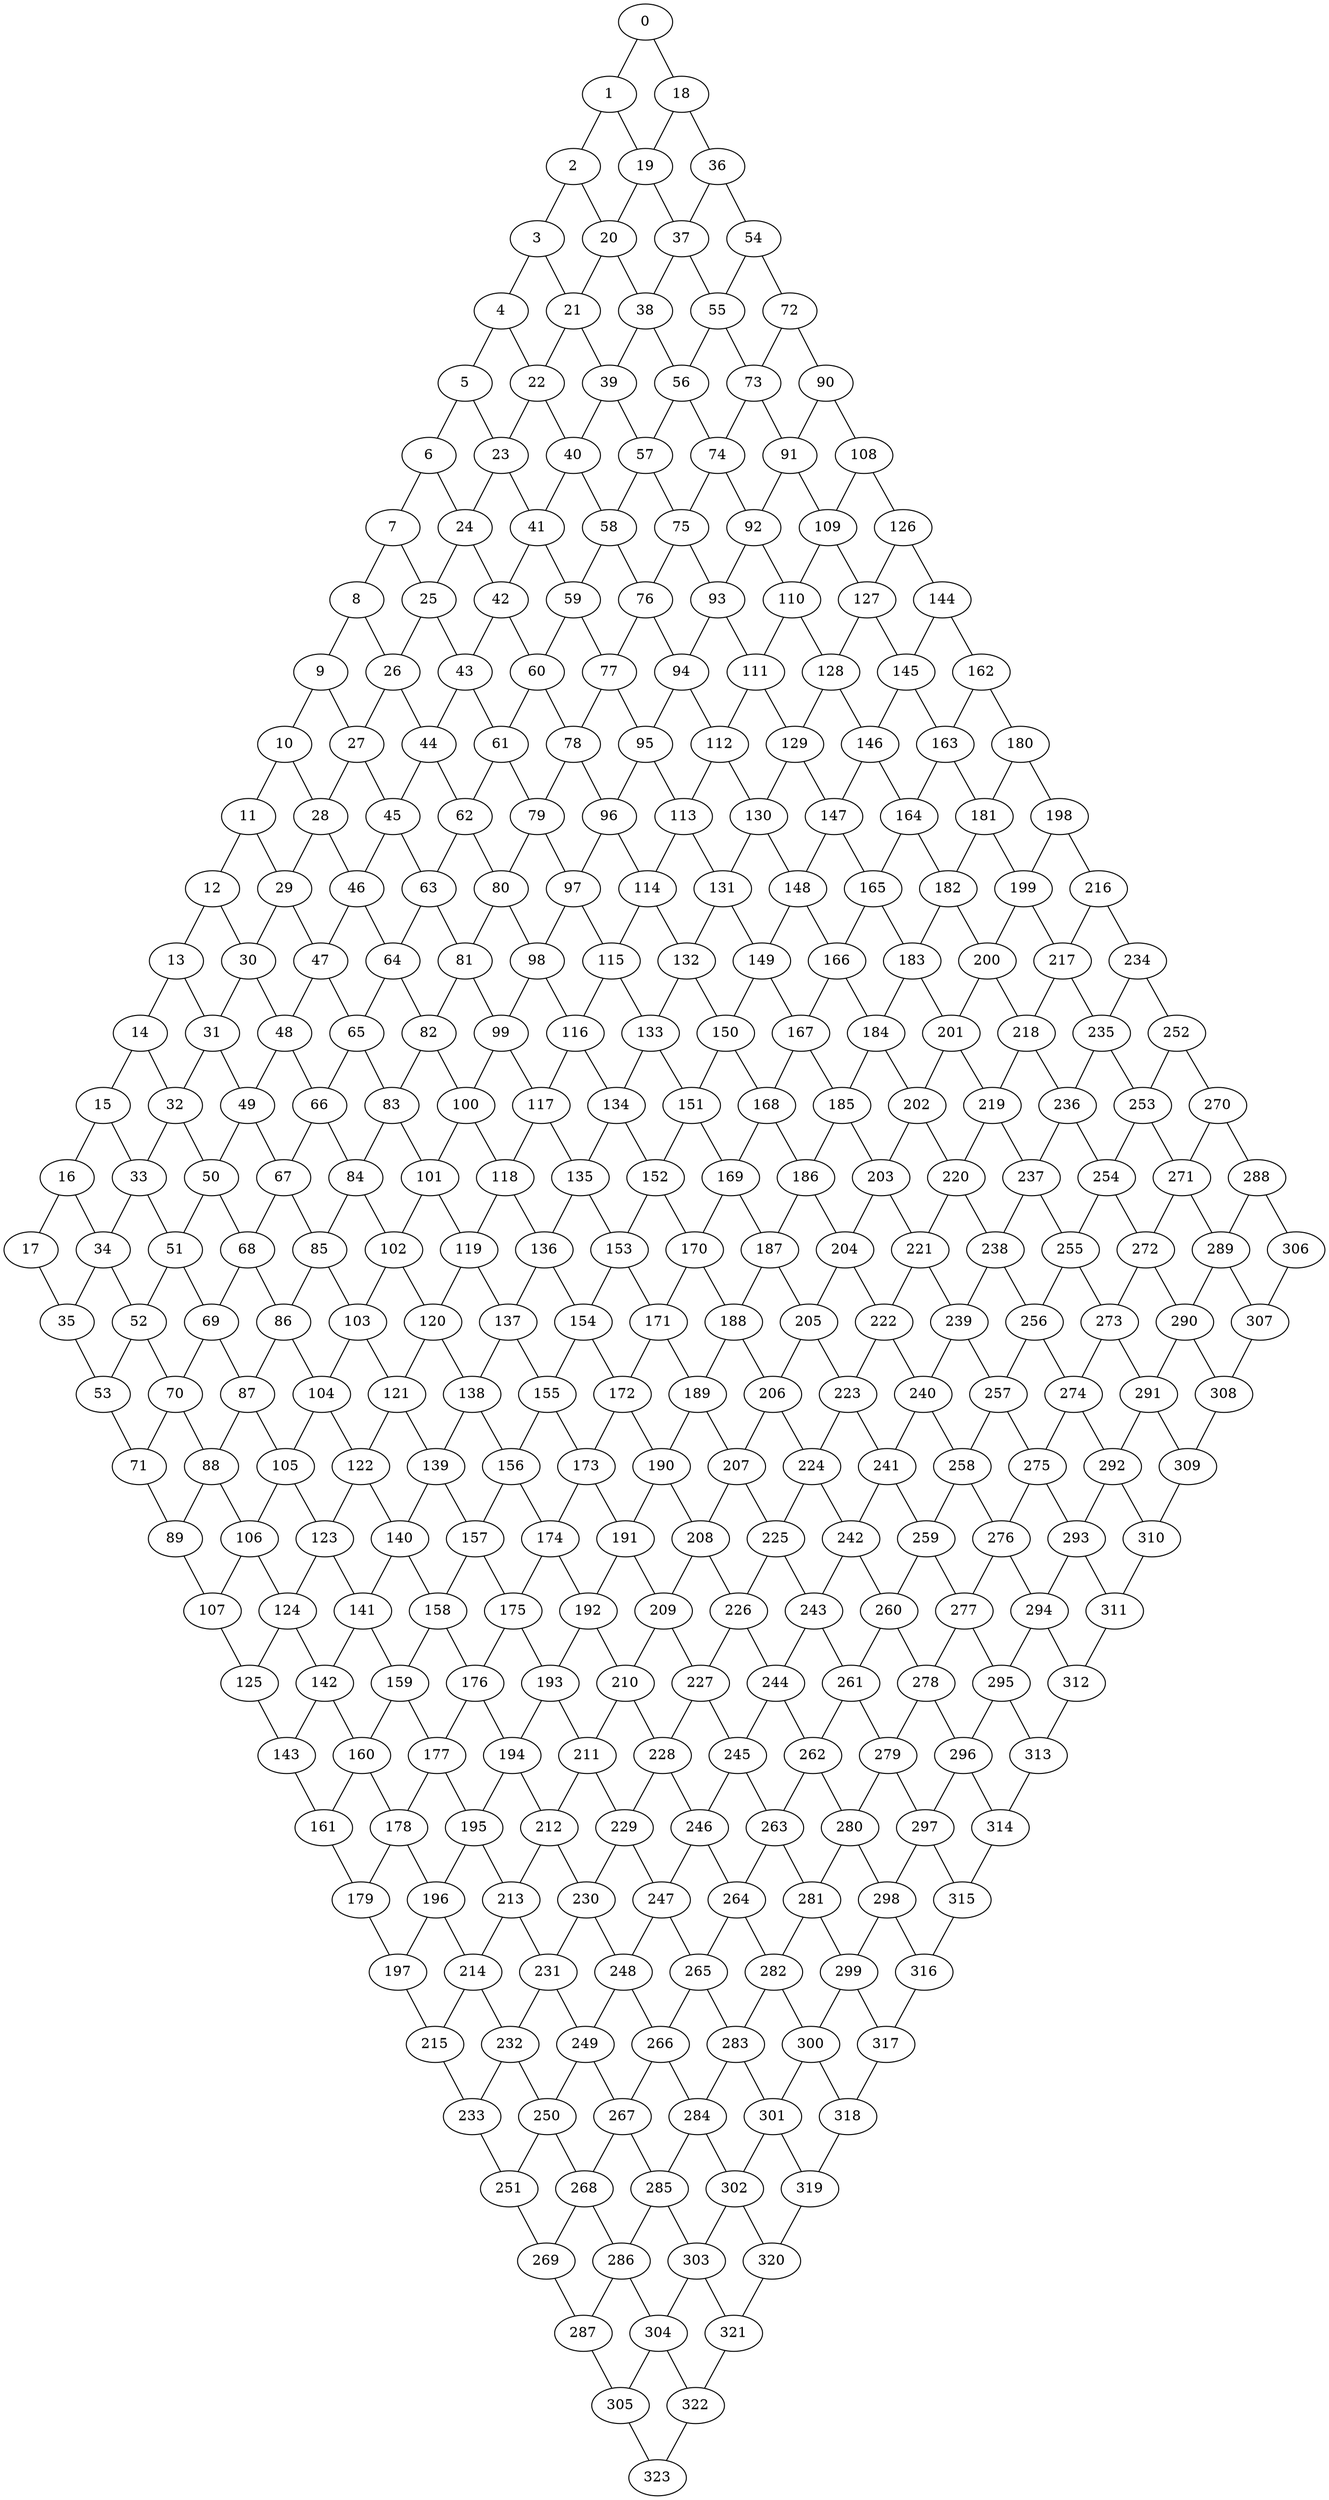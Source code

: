 graph G {
0;
1;
2;
3;
4;
5;
6;
7;
8;
9;
10;
11;
12;
13;
14;
15;
16;
17;
18;
19;
20;
21;
22;
23;
24;
25;
26;
27;
28;
29;
30;
31;
32;
33;
34;
35;
36;
37;
38;
39;
40;
41;
42;
43;
44;
45;
46;
47;
48;
49;
50;
51;
52;
53;
54;
55;
56;
57;
58;
59;
60;
61;
62;
63;
64;
65;
66;
67;
68;
69;
70;
71;
72;
73;
74;
75;
76;
77;
78;
79;
80;
81;
82;
83;
84;
85;
86;
87;
88;
89;
90;
91;
92;
93;
94;
95;
96;
97;
98;
99;
100;
101;
102;
103;
104;
105;
106;
107;
108;
109;
110;
111;
112;
113;
114;
115;
116;
117;
118;
119;
120;
121;
122;
123;
124;
125;
126;
127;
128;
129;
130;
131;
132;
133;
134;
135;
136;
137;
138;
139;
140;
141;
142;
143;
144;
145;
146;
147;
148;
149;
150;
151;
152;
153;
154;
155;
156;
157;
158;
159;
160;
161;
162;
163;
164;
165;
166;
167;
168;
169;
170;
171;
172;
173;
174;
175;
176;
177;
178;
179;
180;
181;
182;
183;
184;
185;
186;
187;
188;
189;
190;
191;
192;
193;
194;
195;
196;
197;
198;
199;
200;
201;
202;
203;
204;
205;
206;
207;
208;
209;
210;
211;
212;
213;
214;
215;
216;
217;
218;
219;
220;
221;
222;
223;
224;
225;
226;
227;
228;
229;
230;
231;
232;
233;
234;
235;
236;
237;
238;
239;
240;
241;
242;
243;
244;
245;
246;
247;
248;
249;
250;
251;
252;
253;
254;
255;
256;
257;
258;
259;
260;
261;
262;
263;
264;
265;
266;
267;
268;
269;
270;
271;
272;
273;
274;
275;
276;
277;
278;
279;
280;
281;
282;
283;
284;
285;
286;
287;
288;
289;
290;
291;
292;
293;
294;
295;
296;
297;
298;
299;
300;
301;
302;
303;
304;
305;
306;
307;
308;
309;
310;
311;
312;
313;
314;
315;
316;
317;
318;
319;
320;
321;
322;
323;
0--1 ;
0--18 ;
1--2 ;
1--19 ;
2--3 ;
2--20 ;
3--4 ;
3--21 ;
4--5 ;
4--22 ;
5--6 ;
5--23 ;
6--7 ;
6--24 ;
7--8 ;
7--25 ;
8--9 ;
8--26 ;
9--10 ;
9--27 ;
10--11 ;
10--28 ;
11--12 ;
11--29 ;
12--13 ;
12--30 ;
13--14 ;
13--31 ;
14--15 ;
14--32 ;
15--16 ;
15--33 ;
16--17 ;
16--34 ;
17--35 ;
18--19 ;
18--36 ;
19--20 ;
19--37 ;
20--21 ;
20--38 ;
21--22 ;
21--39 ;
22--23 ;
22--40 ;
23--24 ;
23--41 ;
24--25 ;
24--42 ;
25--26 ;
25--43 ;
26--27 ;
26--44 ;
27--28 ;
27--45 ;
28--29 ;
28--46 ;
29--30 ;
29--47 ;
30--31 ;
30--48 ;
31--32 ;
31--49 ;
32--33 ;
32--50 ;
33--34 ;
33--51 ;
34--35 ;
34--52 ;
35--53 ;
36--37 ;
36--54 ;
37--38 ;
37--55 ;
38--39 ;
38--56 ;
39--40 ;
39--57 ;
40--41 ;
40--58 ;
41--42 ;
41--59 ;
42--43 ;
42--60 ;
43--44 ;
43--61 ;
44--45 ;
44--62 ;
45--46 ;
45--63 ;
46--47 ;
46--64 ;
47--48 ;
47--65 ;
48--49 ;
48--66 ;
49--50 ;
49--67 ;
50--51 ;
50--68 ;
51--52 ;
51--69 ;
52--53 ;
52--70 ;
53--71 ;
54--55 ;
54--72 ;
55--56 ;
55--73 ;
56--57 ;
56--74 ;
57--58 ;
57--75 ;
58--59 ;
58--76 ;
59--60 ;
59--77 ;
60--61 ;
60--78 ;
61--62 ;
61--79 ;
62--63 ;
62--80 ;
63--64 ;
63--81 ;
64--65 ;
64--82 ;
65--66 ;
65--83 ;
66--67 ;
66--84 ;
67--68 ;
67--85 ;
68--69 ;
68--86 ;
69--70 ;
69--87 ;
70--71 ;
70--88 ;
71--89 ;
72--73 ;
72--90 ;
73--74 ;
73--91 ;
74--75 ;
74--92 ;
75--76 ;
75--93 ;
76--77 ;
76--94 ;
77--78 ;
77--95 ;
78--79 ;
78--96 ;
79--80 ;
79--97 ;
80--81 ;
80--98 ;
81--82 ;
81--99 ;
82--83 ;
82--100 ;
83--84 ;
83--101 ;
84--85 ;
84--102 ;
85--86 ;
85--103 ;
86--87 ;
86--104 ;
87--88 ;
87--105 ;
88--89 ;
88--106 ;
89--107 ;
90--91 ;
90--108 ;
91--92 ;
91--109 ;
92--93 ;
92--110 ;
93--94 ;
93--111 ;
94--95 ;
94--112 ;
95--96 ;
95--113 ;
96--97 ;
96--114 ;
97--98 ;
97--115 ;
98--99 ;
98--116 ;
99--100 ;
99--117 ;
100--101 ;
100--118 ;
101--102 ;
101--119 ;
102--103 ;
102--120 ;
103--104 ;
103--121 ;
104--105 ;
104--122 ;
105--106 ;
105--123 ;
106--107 ;
106--124 ;
107--125 ;
108--109 ;
108--126 ;
109--110 ;
109--127 ;
110--111 ;
110--128 ;
111--112 ;
111--129 ;
112--113 ;
112--130 ;
113--114 ;
113--131 ;
114--115 ;
114--132 ;
115--116 ;
115--133 ;
116--117 ;
116--134 ;
117--118 ;
117--135 ;
118--119 ;
118--136 ;
119--120 ;
119--137 ;
120--121 ;
120--138 ;
121--122 ;
121--139 ;
122--123 ;
122--140 ;
123--124 ;
123--141 ;
124--125 ;
124--142 ;
125--143 ;
126--127 ;
126--144 ;
127--128 ;
127--145 ;
128--129 ;
128--146 ;
129--130 ;
129--147 ;
130--131 ;
130--148 ;
131--132 ;
131--149 ;
132--133 ;
132--150 ;
133--134 ;
133--151 ;
134--135 ;
134--152 ;
135--136 ;
135--153 ;
136--137 ;
136--154 ;
137--138 ;
137--155 ;
138--139 ;
138--156 ;
139--140 ;
139--157 ;
140--141 ;
140--158 ;
141--142 ;
141--159 ;
142--143 ;
142--160 ;
143--161 ;
144--145 ;
144--162 ;
145--146 ;
145--163 ;
146--147 ;
146--164 ;
147--148 ;
147--165 ;
148--149 ;
148--166 ;
149--150 ;
149--167 ;
150--151 ;
150--168 ;
151--152 ;
151--169 ;
152--153 ;
152--170 ;
153--154 ;
153--171 ;
154--155 ;
154--172 ;
155--156 ;
155--173 ;
156--157 ;
156--174 ;
157--158 ;
157--175 ;
158--159 ;
158--176 ;
159--160 ;
159--177 ;
160--161 ;
160--178 ;
161--179 ;
162--163 ;
162--180 ;
163--164 ;
163--181 ;
164--165 ;
164--182 ;
165--166 ;
165--183 ;
166--167 ;
166--184 ;
167--168 ;
167--185 ;
168--169 ;
168--186 ;
169--170 ;
169--187 ;
170--171 ;
170--188 ;
171--172 ;
171--189 ;
172--173 ;
172--190 ;
173--174 ;
173--191 ;
174--175 ;
174--192 ;
175--176 ;
175--193 ;
176--177 ;
176--194 ;
177--178 ;
177--195 ;
178--179 ;
178--196 ;
179--197 ;
180--181 ;
180--198 ;
181--182 ;
181--199 ;
182--183 ;
182--200 ;
183--184 ;
183--201 ;
184--185 ;
184--202 ;
185--186 ;
185--203 ;
186--187 ;
186--204 ;
187--188 ;
187--205 ;
188--189 ;
188--206 ;
189--190 ;
189--207 ;
190--191 ;
190--208 ;
191--192 ;
191--209 ;
192--193 ;
192--210 ;
193--194 ;
193--211 ;
194--195 ;
194--212 ;
195--196 ;
195--213 ;
196--197 ;
196--214 ;
197--215 ;
198--199 ;
198--216 ;
199--200 ;
199--217 ;
200--201 ;
200--218 ;
201--202 ;
201--219 ;
202--203 ;
202--220 ;
203--204 ;
203--221 ;
204--205 ;
204--222 ;
205--206 ;
205--223 ;
206--207 ;
206--224 ;
207--208 ;
207--225 ;
208--209 ;
208--226 ;
209--210 ;
209--227 ;
210--211 ;
210--228 ;
211--212 ;
211--229 ;
212--213 ;
212--230 ;
213--214 ;
213--231 ;
214--215 ;
214--232 ;
215--233 ;
216--217 ;
216--234 ;
217--218 ;
217--235 ;
218--219 ;
218--236 ;
219--220 ;
219--237 ;
220--221 ;
220--238 ;
221--222 ;
221--239 ;
222--223 ;
222--240 ;
223--224 ;
223--241 ;
224--225 ;
224--242 ;
225--226 ;
225--243 ;
226--227 ;
226--244 ;
227--228 ;
227--245 ;
228--229 ;
228--246 ;
229--230 ;
229--247 ;
230--231 ;
230--248 ;
231--232 ;
231--249 ;
232--233 ;
232--250 ;
233--251 ;
234--235 ;
234--252 ;
235--236 ;
235--253 ;
236--237 ;
236--254 ;
237--238 ;
237--255 ;
238--239 ;
238--256 ;
239--240 ;
239--257 ;
240--241 ;
240--258 ;
241--242 ;
241--259 ;
242--243 ;
242--260 ;
243--244 ;
243--261 ;
244--245 ;
244--262 ;
245--246 ;
245--263 ;
246--247 ;
246--264 ;
247--248 ;
247--265 ;
248--249 ;
248--266 ;
249--250 ;
249--267 ;
250--251 ;
250--268 ;
251--269 ;
252--253 ;
252--270 ;
253--254 ;
253--271 ;
254--255 ;
254--272 ;
255--256 ;
255--273 ;
256--257 ;
256--274 ;
257--258 ;
257--275 ;
258--259 ;
258--276 ;
259--260 ;
259--277 ;
260--261 ;
260--278 ;
261--262 ;
261--279 ;
262--263 ;
262--280 ;
263--264 ;
263--281 ;
264--265 ;
264--282 ;
265--266 ;
265--283 ;
266--267 ;
266--284 ;
267--268 ;
267--285 ;
268--269 ;
268--286 ;
269--287 ;
270--271 ;
270--288 ;
271--272 ;
271--289 ;
272--273 ;
272--290 ;
273--274 ;
273--291 ;
274--275 ;
274--292 ;
275--276 ;
275--293 ;
276--277 ;
276--294 ;
277--278 ;
277--295 ;
278--279 ;
278--296 ;
279--280 ;
279--297 ;
280--281 ;
280--298 ;
281--282 ;
281--299 ;
282--283 ;
282--300 ;
283--284 ;
283--301 ;
284--285 ;
284--302 ;
285--286 ;
285--303 ;
286--287 ;
286--304 ;
287--305 ;
288--289 ;
288--306 ;
289--290 ;
289--307 ;
290--291 ;
290--308 ;
291--292 ;
291--309 ;
292--293 ;
292--310 ;
293--294 ;
293--311 ;
294--295 ;
294--312 ;
295--296 ;
295--313 ;
296--297 ;
296--314 ;
297--298 ;
297--315 ;
298--299 ;
298--316 ;
299--300 ;
299--317 ;
300--301 ;
300--318 ;
301--302 ;
301--319 ;
302--303 ;
302--320 ;
303--304 ;
303--321 ;
304--305 ;
304--322 ;
305--323 ;
306--307 ;
307--308 ;
308--309 ;
309--310 ;
310--311 ;
311--312 ;
312--313 ;
313--314 ;
314--315 ;
315--316 ;
316--317 ;
317--318 ;
318--319 ;
319--320 ;
320--321 ;
321--322 ;
322--323 ;
}
